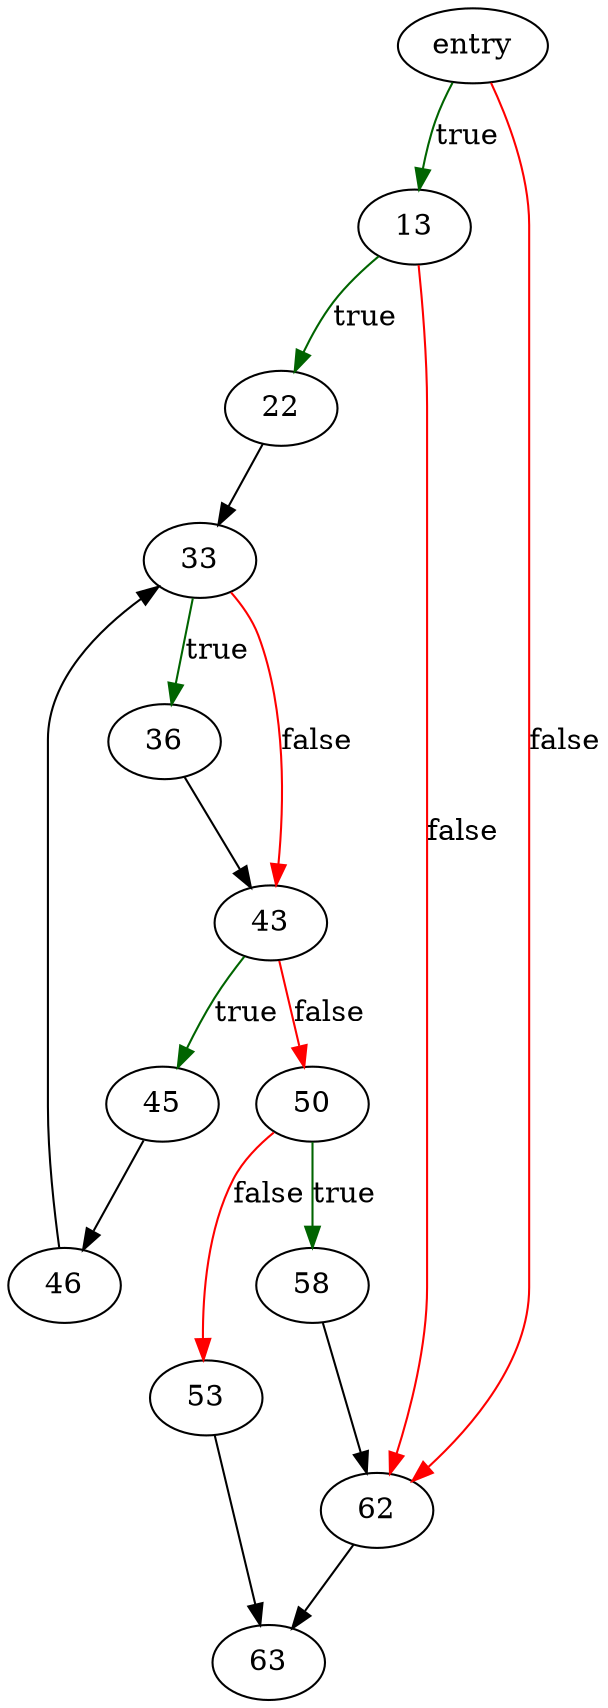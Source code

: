 digraph "sqlite3IndexedByLookup" {
	// Node definitions.
	2 [label=entry];
	13;
	22;
	33;
	36;
	43;
	45;
	46;
	50;
	53;
	58;
	62;
	63;

	// Edge definitions.
	2 -> 13 [
		color=darkgreen
		label=true
	];
	2 -> 62 [
		color=red
		label=false
	];
	13 -> 22 [
		color=darkgreen
		label=true
	];
	13 -> 62 [
		color=red
		label=false
	];
	22 -> 33;
	33 -> 36 [
		color=darkgreen
		label=true
	];
	33 -> 43 [
		color=red
		label=false
	];
	36 -> 43;
	43 -> 45 [
		color=darkgreen
		label=true
	];
	43 -> 50 [
		color=red
		label=false
	];
	45 -> 46;
	46 -> 33;
	50 -> 53 [
		color=red
		label=false
	];
	50 -> 58 [
		color=darkgreen
		label=true
	];
	53 -> 63;
	58 -> 62;
	62 -> 63;
}